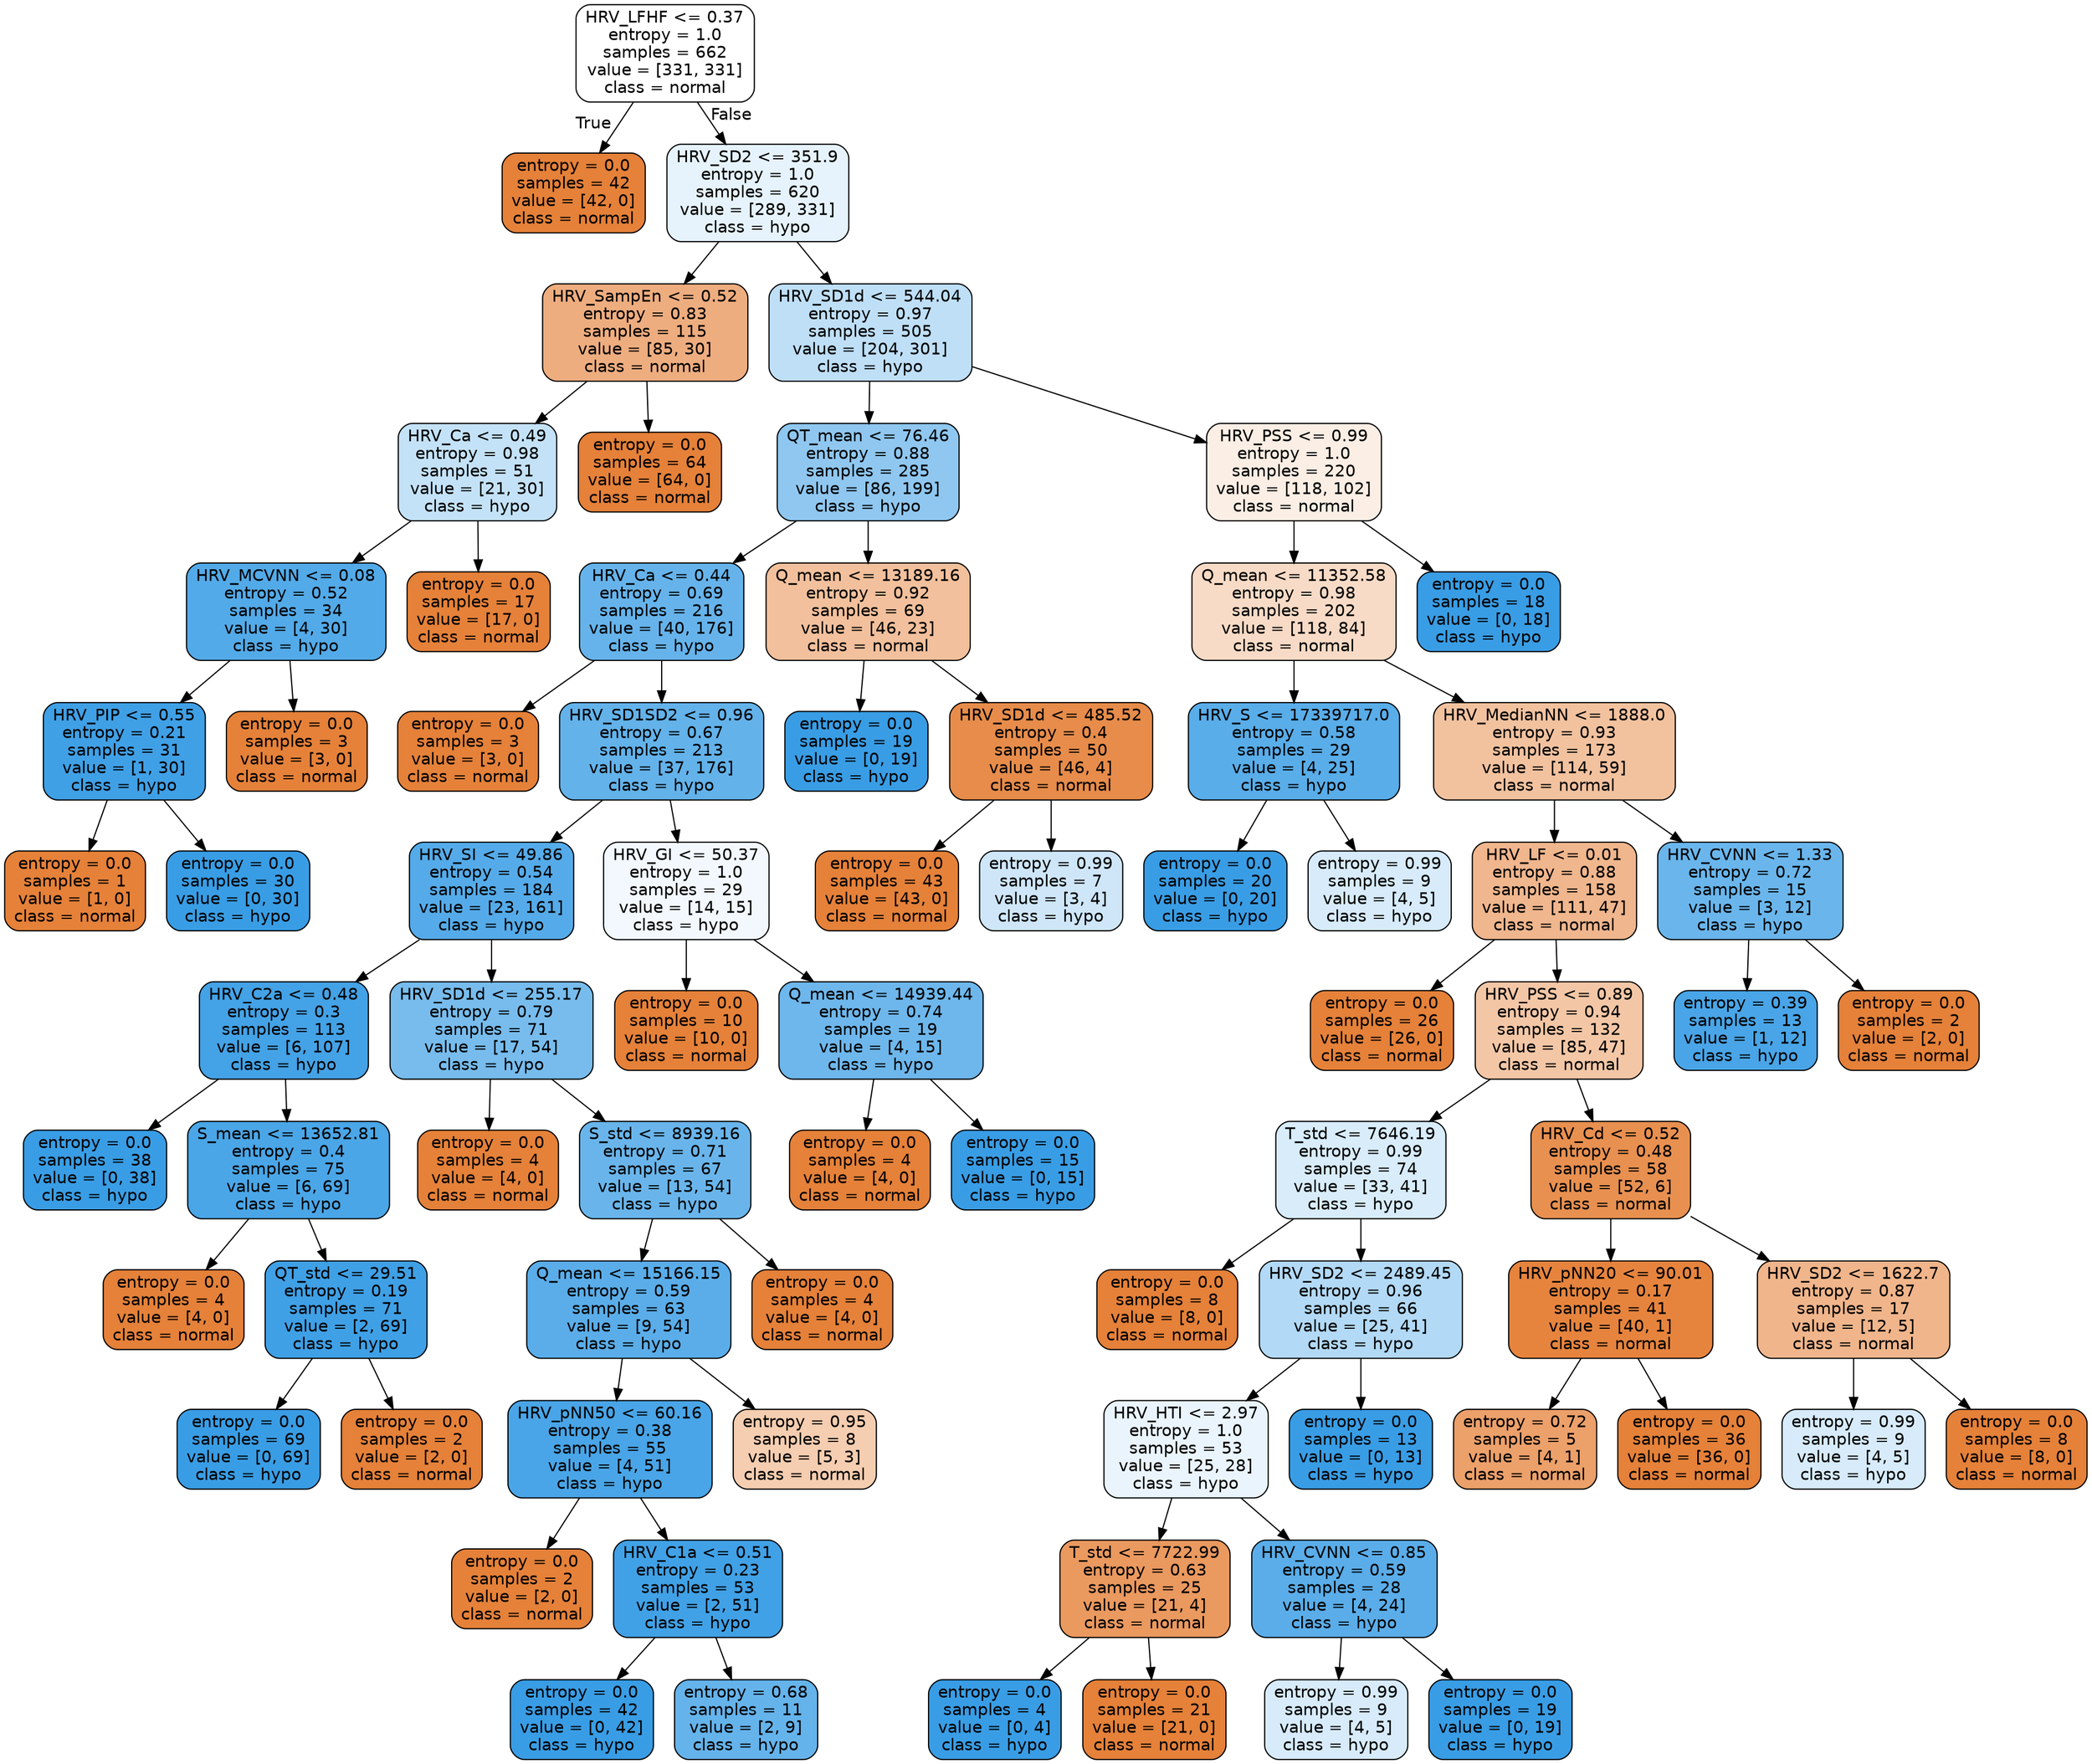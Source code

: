 digraph Tree {
node [shape=box, style="filled, rounded", color="black", fontname=helvetica] ;
edge [fontname=helvetica] ;
0 [label="HRV_LFHF <= 0.37\nentropy = 1.0\nsamples = 662\nvalue = [331, 331]\nclass = normal", fillcolor="#ffffff"] ;
1 [label="entropy = 0.0\nsamples = 42\nvalue = [42, 0]\nclass = normal", fillcolor="#e58139"] ;
0 -> 1 [labeldistance=2.5, labelangle=45, headlabel="True"] ;
2 [label="HRV_SD2 <= 351.9\nentropy = 1.0\nsamples = 620\nvalue = [289, 331]\nclass = hypo", fillcolor="#e6f3fc"] ;
0 -> 2 [labeldistance=2.5, labelangle=-45, headlabel="False"] ;
3 [label="HRV_SampEn <= 0.52\nentropy = 0.83\nsamples = 115\nvalue = [85, 30]\nclass = normal", fillcolor="#eead7f"] ;
2 -> 3 ;
4 [label="HRV_Ca <= 0.49\nentropy = 0.98\nsamples = 51\nvalue = [21, 30]\nclass = hypo", fillcolor="#c4e2f7"] ;
3 -> 4 ;
5 [label="HRV_MCVNN <= 0.08\nentropy = 0.52\nsamples = 34\nvalue = [4, 30]\nclass = hypo", fillcolor="#53aae8"] ;
4 -> 5 ;
6 [label="HRV_PIP <= 0.55\nentropy = 0.21\nsamples = 31\nvalue = [1, 30]\nclass = hypo", fillcolor="#40a0e6"] ;
5 -> 6 ;
7 [label="entropy = 0.0\nsamples = 1\nvalue = [1, 0]\nclass = normal", fillcolor="#e58139"] ;
6 -> 7 ;
8 [label="entropy = 0.0\nsamples = 30\nvalue = [0, 30]\nclass = hypo", fillcolor="#399de5"] ;
6 -> 8 ;
9 [label="entropy = 0.0\nsamples = 3\nvalue = [3, 0]\nclass = normal", fillcolor="#e58139"] ;
5 -> 9 ;
10 [label="entropy = 0.0\nsamples = 17\nvalue = [17, 0]\nclass = normal", fillcolor="#e58139"] ;
4 -> 10 ;
11 [label="entropy = 0.0\nsamples = 64\nvalue = [64, 0]\nclass = normal", fillcolor="#e58139"] ;
3 -> 11 ;
12 [label="HRV_SD1d <= 544.04\nentropy = 0.97\nsamples = 505\nvalue = [204, 301]\nclass = hypo", fillcolor="#bfdff7"] ;
2 -> 12 ;
13 [label="QT_mean <= 76.46\nentropy = 0.88\nsamples = 285\nvalue = [86, 199]\nclass = hypo", fillcolor="#8fc7f0"] ;
12 -> 13 ;
14 [label="HRV_Ca <= 0.44\nentropy = 0.69\nsamples = 216\nvalue = [40, 176]\nclass = hypo", fillcolor="#66b3eb"] ;
13 -> 14 ;
15 [label="entropy = 0.0\nsamples = 3\nvalue = [3, 0]\nclass = normal", fillcolor="#e58139"] ;
14 -> 15 ;
16 [label="HRV_SD1SD2 <= 0.96\nentropy = 0.67\nsamples = 213\nvalue = [37, 176]\nclass = hypo", fillcolor="#63b2ea"] ;
14 -> 16 ;
17 [label="HRV_SI <= 49.86\nentropy = 0.54\nsamples = 184\nvalue = [23, 161]\nclass = hypo", fillcolor="#55abe9"] ;
16 -> 17 ;
18 [label="HRV_C2a <= 0.48\nentropy = 0.3\nsamples = 113\nvalue = [6, 107]\nclass = hypo", fillcolor="#44a2e6"] ;
17 -> 18 ;
19 [label="entropy = 0.0\nsamples = 38\nvalue = [0, 38]\nclass = hypo", fillcolor="#399de5"] ;
18 -> 19 ;
20 [label="S_mean <= 13652.81\nentropy = 0.4\nsamples = 75\nvalue = [6, 69]\nclass = hypo", fillcolor="#4aa6e7"] ;
18 -> 20 ;
21 [label="entropy = 0.0\nsamples = 4\nvalue = [4, 0]\nclass = normal", fillcolor="#e58139"] ;
20 -> 21 ;
22 [label="QT_std <= 29.51\nentropy = 0.19\nsamples = 71\nvalue = [2, 69]\nclass = hypo", fillcolor="#3fa0e6"] ;
20 -> 22 ;
23 [label="entropy = 0.0\nsamples = 69\nvalue = [0, 69]\nclass = hypo", fillcolor="#399de5"] ;
22 -> 23 ;
24 [label="entropy = 0.0\nsamples = 2\nvalue = [2, 0]\nclass = normal", fillcolor="#e58139"] ;
22 -> 24 ;
25 [label="HRV_SD1d <= 255.17\nentropy = 0.79\nsamples = 71\nvalue = [17, 54]\nclass = hypo", fillcolor="#77bced"] ;
17 -> 25 ;
26 [label="entropy = 0.0\nsamples = 4\nvalue = [4, 0]\nclass = normal", fillcolor="#e58139"] ;
25 -> 26 ;
27 [label="S_std <= 8939.16\nentropy = 0.71\nsamples = 67\nvalue = [13, 54]\nclass = hypo", fillcolor="#69b5eb"] ;
25 -> 27 ;
28 [label="Q_mean <= 15166.15\nentropy = 0.59\nsamples = 63\nvalue = [9, 54]\nclass = hypo", fillcolor="#5aade9"] ;
27 -> 28 ;
29 [label="HRV_pNN50 <= 60.16\nentropy = 0.38\nsamples = 55\nvalue = [4, 51]\nclass = hypo", fillcolor="#49a5e7"] ;
28 -> 29 ;
30 [label="entropy = 0.0\nsamples = 2\nvalue = [2, 0]\nclass = normal", fillcolor="#e58139"] ;
29 -> 30 ;
31 [label="HRV_C1a <= 0.51\nentropy = 0.23\nsamples = 53\nvalue = [2, 51]\nclass = hypo", fillcolor="#41a1e6"] ;
29 -> 31 ;
32 [label="entropy = 0.0\nsamples = 42\nvalue = [0, 42]\nclass = hypo", fillcolor="#399de5"] ;
31 -> 32 ;
33 [label="entropy = 0.68\nsamples = 11\nvalue = [2, 9]\nclass = hypo", fillcolor="#65b3eb"] ;
31 -> 33 ;
34 [label="entropy = 0.95\nsamples = 8\nvalue = [5, 3]\nclass = normal", fillcolor="#f5cdb0"] ;
28 -> 34 ;
35 [label="entropy = 0.0\nsamples = 4\nvalue = [4, 0]\nclass = normal", fillcolor="#e58139"] ;
27 -> 35 ;
36 [label="HRV_GI <= 50.37\nentropy = 1.0\nsamples = 29\nvalue = [14, 15]\nclass = hypo", fillcolor="#f2f8fd"] ;
16 -> 36 ;
37 [label="entropy = 0.0\nsamples = 10\nvalue = [10, 0]\nclass = normal", fillcolor="#e58139"] ;
36 -> 37 ;
38 [label="Q_mean <= 14939.44\nentropy = 0.74\nsamples = 19\nvalue = [4, 15]\nclass = hypo", fillcolor="#6eb7ec"] ;
36 -> 38 ;
39 [label="entropy = 0.0\nsamples = 4\nvalue = [4, 0]\nclass = normal", fillcolor="#e58139"] ;
38 -> 39 ;
40 [label="entropy = 0.0\nsamples = 15\nvalue = [0, 15]\nclass = hypo", fillcolor="#399de5"] ;
38 -> 40 ;
41 [label="Q_mean <= 13189.16\nentropy = 0.92\nsamples = 69\nvalue = [46, 23]\nclass = normal", fillcolor="#f2c09c"] ;
13 -> 41 ;
42 [label="entropy = 0.0\nsamples = 19\nvalue = [0, 19]\nclass = hypo", fillcolor="#399de5"] ;
41 -> 42 ;
43 [label="HRV_SD1d <= 485.52\nentropy = 0.4\nsamples = 50\nvalue = [46, 4]\nclass = normal", fillcolor="#e78c4a"] ;
41 -> 43 ;
44 [label="entropy = 0.0\nsamples = 43\nvalue = [43, 0]\nclass = normal", fillcolor="#e58139"] ;
43 -> 44 ;
45 [label="entropy = 0.99\nsamples = 7\nvalue = [3, 4]\nclass = hypo", fillcolor="#cee6f8"] ;
43 -> 45 ;
46 [label="HRV_PSS <= 0.99\nentropy = 1.0\nsamples = 220\nvalue = [118, 102]\nclass = normal", fillcolor="#fbeee4"] ;
12 -> 46 ;
47 [label="Q_mean <= 11352.58\nentropy = 0.98\nsamples = 202\nvalue = [118, 84]\nclass = normal", fillcolor="#f8dbc6"] ;
46 -> 47 ;
48 [label="HRV_S <= 17339717.0\nentropy = 0.58\nsamples = 29\nvalue = [4, 25]\nclass = hypo", fillcolor="#59ade9"] ;
47 -> 48 ;
49 [label="entropy = 0.0\nsamples = 20\nvalue = [0, 20]\nclass = hypo", fillcolor="#399de5"] ;
48 -> 49 ;
50 [label="entropy = 0.99\nsamples = 9\nvalue = [4, 5]\nclass = hypo", fillcolor="#d7ebfa"] ;
48 -> 50 ;
51 [label="HRV_MedianNN <= 1888.0\nentropy = 0.93\nsamples = 173\nvalue = [114, 59]\nclass = normal", fillcolor="#f2c29f"] ;
47 -> 51 ;
52 [label="HRV_LF <= 0.01\nentropy = 0.88\nsamples = 158\nvalue = [111, 47]\nclass = normal", fillcolor="#f0b68d"] ;
51 -> 52 ;
53 [label="entropy = 0.0\nsamples = 26\nvalue = [26, 0]\nclass = normal", fillcolor="#e58139"] ;
52 -> 53 ;
54 [label="HRV_PSS <= 0.89\nentropy = 0.94\nsamples = 132\nvalue = [85, 47]\nclass = normal", fillcolor="#f3c7a6"] ;
52 -> 54 ;
55 [label="T_std <= 7646.19\nentropy = 0.99\nsamples = 74\nvalue = [33, 41]\nclass = hypo", fillcolor="#d8ecfa"] ;
54 -> 55 ;
56 [label="entropy = 0.0\nsamples = 8\nvalue = [8, 0]\nclass = normal", fillcolor="#e58139"] ;
55 -> 56 ;
57 [label="HRV_SD2 <= 2489.45\nentropy = 0.96\nsamples = 66\nvalue = [25, 41]\nclass = hypo", fillcolor="#b2d9f5"] ;
55 -> 57 ;
58 [label="HRV_HTI <= 2.97\nentropy = 1.0\nsamples = 53\nvalue = [25, 28]\nclass = hypo", fillcolor="#eaf4fc"] ;
57 -> 58 ;
59 [label="T_std <= 7722.99\nentropy = 0.63\nsamples = 25\nvalue = [21, 4]\nclass = normal", fillcolor="#ea995f"] ;
58 -> 59 ;
60 [label="entropy = 0.0\nsamples = 4\nvalue = [0, 4]\nclass = hypo", fillcolor="#399de5"] ;
59 -> 60 ;
61 [label="entropy = 0.0\nsamples = 21\nvalue = [21, 0]\nclass = normal", fillcolor="#e58139"] ;
59 -> 61 ;
62 [label="HRV_CVNN <= 0.85\nentropy = 0.59\nsamples = 28\nvalue = [4, 24]\nclass = hypo", fillcolor="#5aade9"] ;
58 -> 62 ;
63 [label="entropy = 0.99\nsamples = 9\nvalue = [4, 5]\nclass = hypo", fillcolor="#d7ebfa"] ;
62 -> 63 ;
64 [label="entropy = 0.0\nsamples = 19\nvalue = [0, 19]\nclass = hypo", fillcolor="#399de5"] ;
62 -> 64 ;
65 [label="entropy = 0.0\nsamples = 13\nvalue = [0, 13]\nclass = hypo", fillcolor="#399de5"] ;
57 -> 65 ;
66 [label="HRV_Cd <= 0.52\nentropy = 0.48\nsamples = 58\nvalue = [52, 6]\nclass = normal", fillcolor="#e89050"] ;
54 -> 66 ;
67 [label="HRV_pNN20 <= 90.01\nentropy = 0.17\nsamples = 41\nvalue = [40, 1]\nclass = normal", fillcolor="#e6843e"] ;
66 -> 67 ;
68 [label="entropy = 0.72\nsamples = 5\nvalue = [4, 1]\nclass = normal", fillcolor="#eca06a"] ;
67 -> 68 ;
69 [label="entropy = 0.0\nsamples = 36\nvalue = [36, 0]\nclass = normal", fillcolor="#e58139"] ;
67 -> 69 ;
70 [label="HRV_SD2 <= 1622.7\nentropy = 0.87\nsamples = 17\nvalue = [12, 5]\nclass = normal", fillcolor="#f0b58b"] ;
66 -> 70 ;
71 [label="entropy = 0.99\nsamples = 9\nvalue = [4, 5]\nclass = hypo", fillcolor="#d7ebfa"] ;
70 -> 71 ;
72 [label="entropy = 0.0\nsamples = 8\nvalue = [8, 0]\nclass = normal", fillcolor="#e58139"] ;
70 -> 72 ;
73 [label="HRV_CVNN <= 1.33\nentropy = 0.72\nsamples = 15\nvalue = [3, 12]\nclass = hypo", fillcolor="#6ab6ec"] ;
51 -> 73 ;
74 [label="entropy = 0.39\nsamples = 13\nvalue = [1, 12]\nclass = hypo", fillcolor="#49a5e7"] ;
73 -> 74 ;
75 [label="entropy = 0.0\nsamples = 2\nvalue = [2, 0]\nclass = normal", fillcolor="#e58139"] ;
73 -> 75 ;
76 [label="entropy = 0.0\nsamples = 18\nvalue = [0, 18]\nclass = hypo", fillcolor="#399de5"] ;
46 -> 76 ;
}